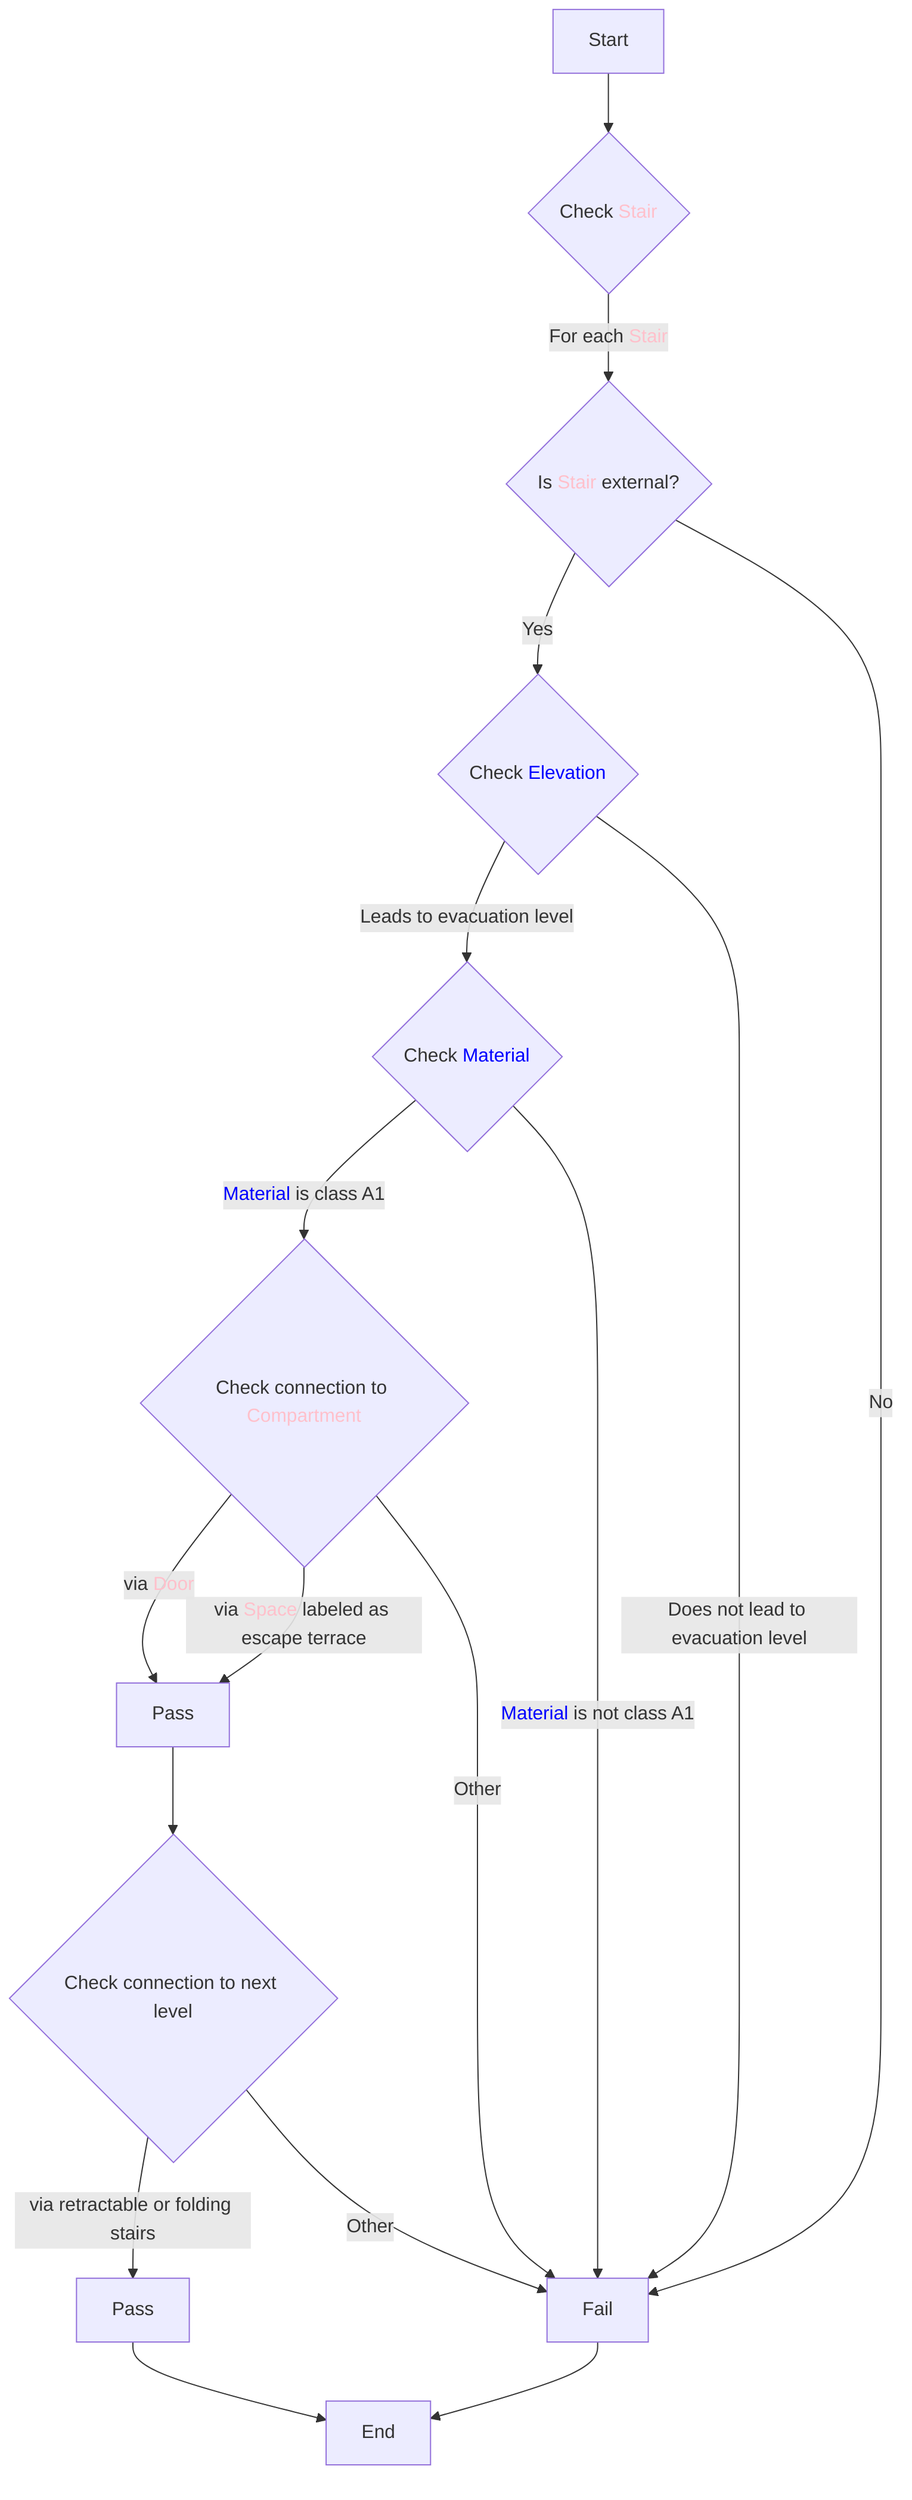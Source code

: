 graph TD
    Start[Start] --> CheckStair{Check <font color='pink'>Stair</font>}
    CheckStair --> |For each <font color='pink'>Stair</font>| IsExternal{Is <font color='pink'>Stair</font> external?}
    IsExternal --> |Yes| CheckElevation{Check <font color='blue'>Elevation</font>}
    CheckElevation --> |Leads to evacuation level| CheckMaterial{Check <font color='blue'>Material</font>}
    CheckMaterial --> |<font color='blue'>Material</font> is class A1| CheckConnection{Check connection to <font color='pink'>Compartment</font>}
    CheckConnection --> |via <font color='pink'>Door</font>| Pass[Pass]
    CheckConnection --> |via <font color='pink'>Space</font> labeled as escape terrace| Pass
    CheckConnection --> |Other| Fail[Fail]
    IsExternal --> |No| Fail
    CheckElevation --> |Does not lead to evacuation level| Fail
    CheckMaterial --> |<font color='blue'>Material</font> is not class A1| Fail
    Pass --> CheckNextLevel{Check connection to next level}
    CheckNextLevel --> |via retractable or folding stairs| Pass2[Pass]
    CheckNextLevel --> |Other| Fail
    Fail --> End[End]
    Pass2 --> End